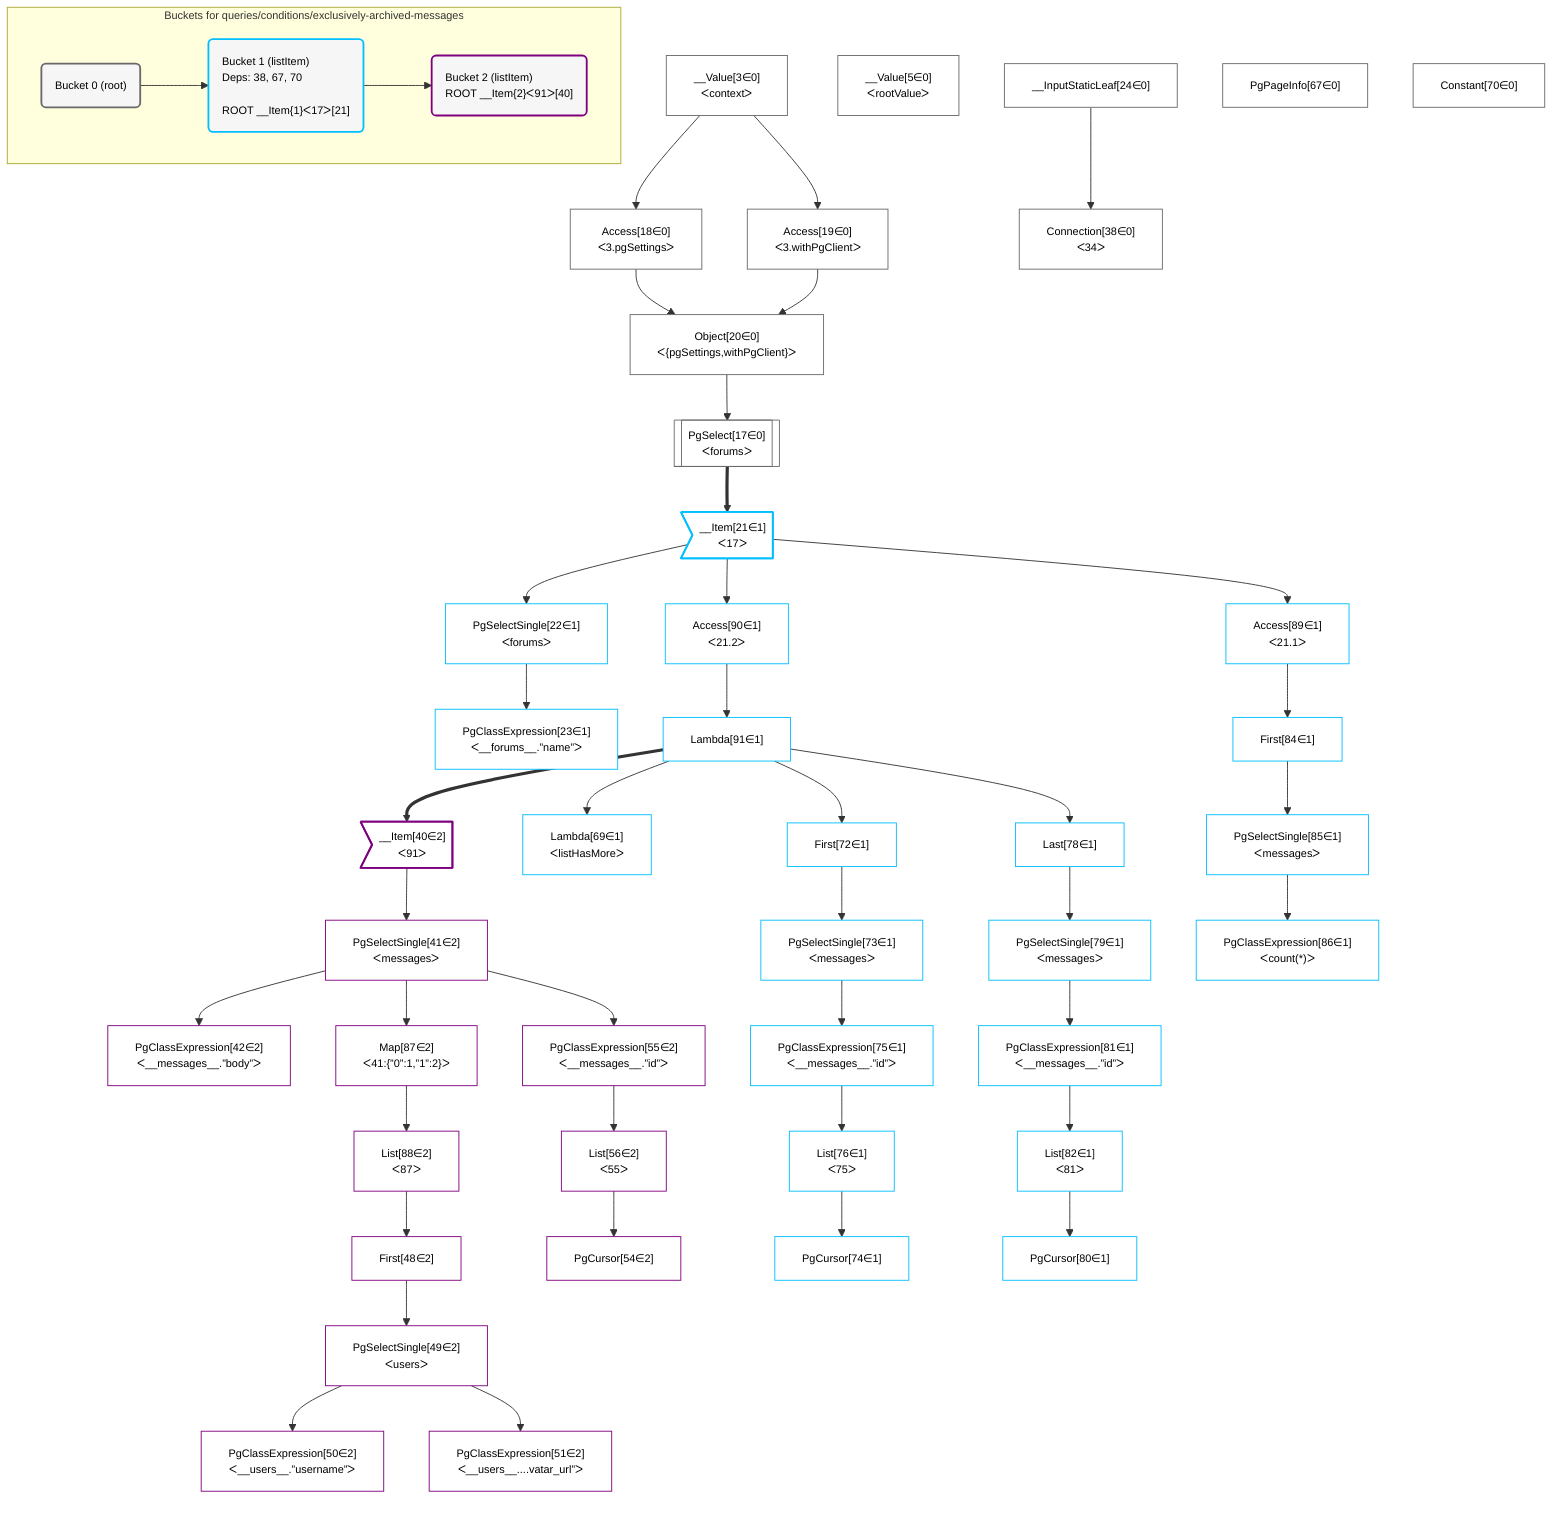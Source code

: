 %%{init: {'themeVariables': { 'fontSize': '12px'}}}%%
graph TD
    classDef path fill:#eee,stroke:#000,color:#000
    classDef plan fill:#fff,stroke-width:1px,color:#000
    classDef itemplan fill:#fff,stroke-width:2px,color:#000
    classDef sideeffectplan fill:#f00,stroke-width:2px,color:#000
    classDef bucket fill:#f6f6f6,color:#000,stroke-width:2px,text-align:left


    %% define steps
    __Value3["__Value[3∈0]<br />ᐸcontextᐳ"]:::plan
    __Value5["__Value[5∈0]<br />ᐸrootValueᐳ"]:::plan
    Access18["Access[18∈0]<br />ᐸ3.pgSettingsᐳ"]:::plan
    Access19["Access[19∈0]<br />ᐸ3.withPgClientᐳ"]:::plan
    Object20["Object[20∈0]<br />ᐸ{pgSettings,withPgClient}ᐳ"]:::plan
    PgSelect17[["PgSelect[17∈0]<br />ᐸforumsᐳ"]]:::plan
    __Item21>"__Item[21∈1]<br />ᐸ17ᐳ"]:::itemplan
    PgSelectSingle22["PgSelectSingle[22∈1]<br />ᐸforumsᐳ"]:::plan
    PgClassExpression23["PgClassExpression[23∈1]<br />ᐸ__forums__.”name”ᐳ"]:::plan
    __InputStaticLeaf24["__InputStaticLeaf[24∈0]"]:::plan
    Connection38["Connection[38∈0]<br />ᐸ34ᐳ"]:::plan
    Access90["Access[90∈1]<br />ᐸ21.2ᐳ"]:::plan
    Lambda91["Lambda[91∈1]"]:::plan
    __Item40>"__Item[40∈2]<br />ᐸ91ᐳ"]:::itemplan
    PgSelectSingle41["PgSelectSingle[41∈2]<br />ᐸmessagesᐳ"]:::plan
    PgClassExpression42["PgClassExpression[42∈2]<br />ᐸ__messages__.”body”ᐳ"]:::plan
    Map87["Map[87∈2]<br />ᐸ41:{”0”:1,”1”:2}ᐳ"]:::plan
    List88["List[88∈2]<br />ᐸ87ᐳ"]:::plan
    First48["First[48∈2]"]:::plan
    PgSelectSingle49["PgSelectSingle[49∈2]<br />ᐸusersᐳ"]:::plan
    PgClassExpression50["PgClassExpression[50∈2]<br />ᐸ__users__.”username”ᐳ"]:::plan
    PgClassExpression51["PgClassExpression[51∈2]<br />ᐸ__users__....vatar_url”ᐳ"]:::plan
    PgClassExpression55["PgClassExpression[55∈2]<br />ᐸ__messages__.”id”ᐳ"]:::plan
    List56["List[56∈2]<br />ᐸ55ᐳ"]:::plan
    PgCursor54["PgCursor[54∈2]"]:::plan
    PgPageInfo67["PgPageInfo[67∈0]"]:::plan
    Lambda69["Lambda[69∈1]<br />ᐸlistHasMoreᐳ"]:::plan
    Constant70["Constant[70∈0]"]:::plan
    First72["First[72∈1]"]:::plan
    PgSelectSingle73["PgSelectSingle[73∈1]<br />ᐸmessagesᐳ"]:::plan
    PgClassExpression75["PgClassExpression[75∈1]<br />ᐸ__messages__.”id”ᐳ"]:::plan
    List76["List[76∈1]<br />ᐸ75ᐳ"]:::plan
    PgCursor74["PgCursor[74∈1]"]:::plan
    Last78["Last[78∈1]"]:::plan
    PgSelectSingle79["PgSelectSingle[79∈1]<br />ᐸmessagesᐳ"]:::plan
    PgClassExpression81["PgClassExpression[81∈1]<br />ᐸ__messages__.”id”ᐳ"]:::plan
    List82["List[82∈1]<br />ᐸ81ᐳ"]:::plan
    PgCursor80["PgCursor[80∈1]"]:::plan
    Access89["Access[89∈1]<br />ᐸ21.1ᐳ"]:::plan
    First84["First[84∈1]"]:::plan
    PgSelectSingle85["PgSelectSingle[85∈1]<br />ᐸmessagesᐳ"]:::plan
    PgClassExpression86["PgClassExpression[86∈1]<br />ᐸcount(*)ᐳ"]:::plan

    %% plan dependencies
    __Value3 --> Access18
    __Value3 --> Access19
    Access18 & Access19 --> Object20
    Object20 --> PgSelect17
    PgSelect17 ==> __Item21
    __Item21 --> PgSelectSingle22
    PgSelectSingle22 --> PgClassExpression23
    __InputStaticLeaf24 --> Connection38
    __Item21 --> Access90
    Access90 --> Lambda91
    Lambda91 ==> __Item40
    __Item40 --> PgSelectSingle41
    PgSelectSingle41 --> PgClassExpression42
    PgSelectSingle41 --> Map87
    Map87 --> List88
    List88 --> First48
    First48 --> PgSelectSingle49
    PgSelectSingle49 --> PgClassExpression50
    PgSelectSingle49 --> PgClassExpression51
    PgSelectSingle41 --> PgClassExpression55
    PgClassExpression55 --> List56
    List56 --> PgCursor54
    Lambda91 --> Lambda69
    Lambda91 --> First72
    First72 --> PgSelectSingle73
    PgSelectSingle73 --> PgClassExpression75
    PgClassExpression75 --> List76
    List76 --> PgCursor74
    Lambda91 --> Last78
    Last78 --> PgSelectSingle79
    PgSelectSingle79 --> PgClassExpression81
    PgClassExpression81 --> List82
    List82 --> PgCursor80
    __Item21 --> Access89
    Access89 --> First84
    First84 --> PgSelectSingle85
    PgSelectSingle85 --> PgClassExpression86

    subgraph "Buckets for queries/conditions/exclusively-archived-messages"
    Bucket0("Bucket 0 (root)"):::bucket
    classDef bucket0 stroke:#696969
    class Bucket0,__Value3,__Value5,PgSelect17,Access18,Access19,Object20,__InputStaticLeaf24,Connection38,PgPageInfo67,Constant70 bucket0
    Bucket1("Bucket 1 (listItem)<br />Deps: 38, 67, 70<br /><br />ROOT __Item{1}ᐸ17ᐳ[21]"):::bucket
    classDef bucket1 stroke:#00bfff
    class Bucket1,__Item21,PgSelectSingle22,PgClassExpression23,Lambda69,First72,PgSelectSingle73,PgCursor74,PgClassExpression75,List76,Last78,PgSelectSingle79,PgCursor80,PgClassExpression81,List82,First84,PgSelectSingle85,PgClassExpression86,Access89,Access90,Lambda91 bucket1
    Bucket2("Bucket 2 (listItem)<br />ROOT __Item{2}ᐸ91ᐳ[40]"):::bucket
    classDef bucket2 stroke:#7f007f
    class Bucket2,__Item40,PgSelectSingle41,PgClassExpression42,First48,PgSelectSingle49,PgClassExpression50,PgClassExpression51,PgCursor54,PgClassExpression55,List56,Map87,List88 bucket2
    Bucket0 --> Bucket1
    Bucket1 --> Bucket2
    end